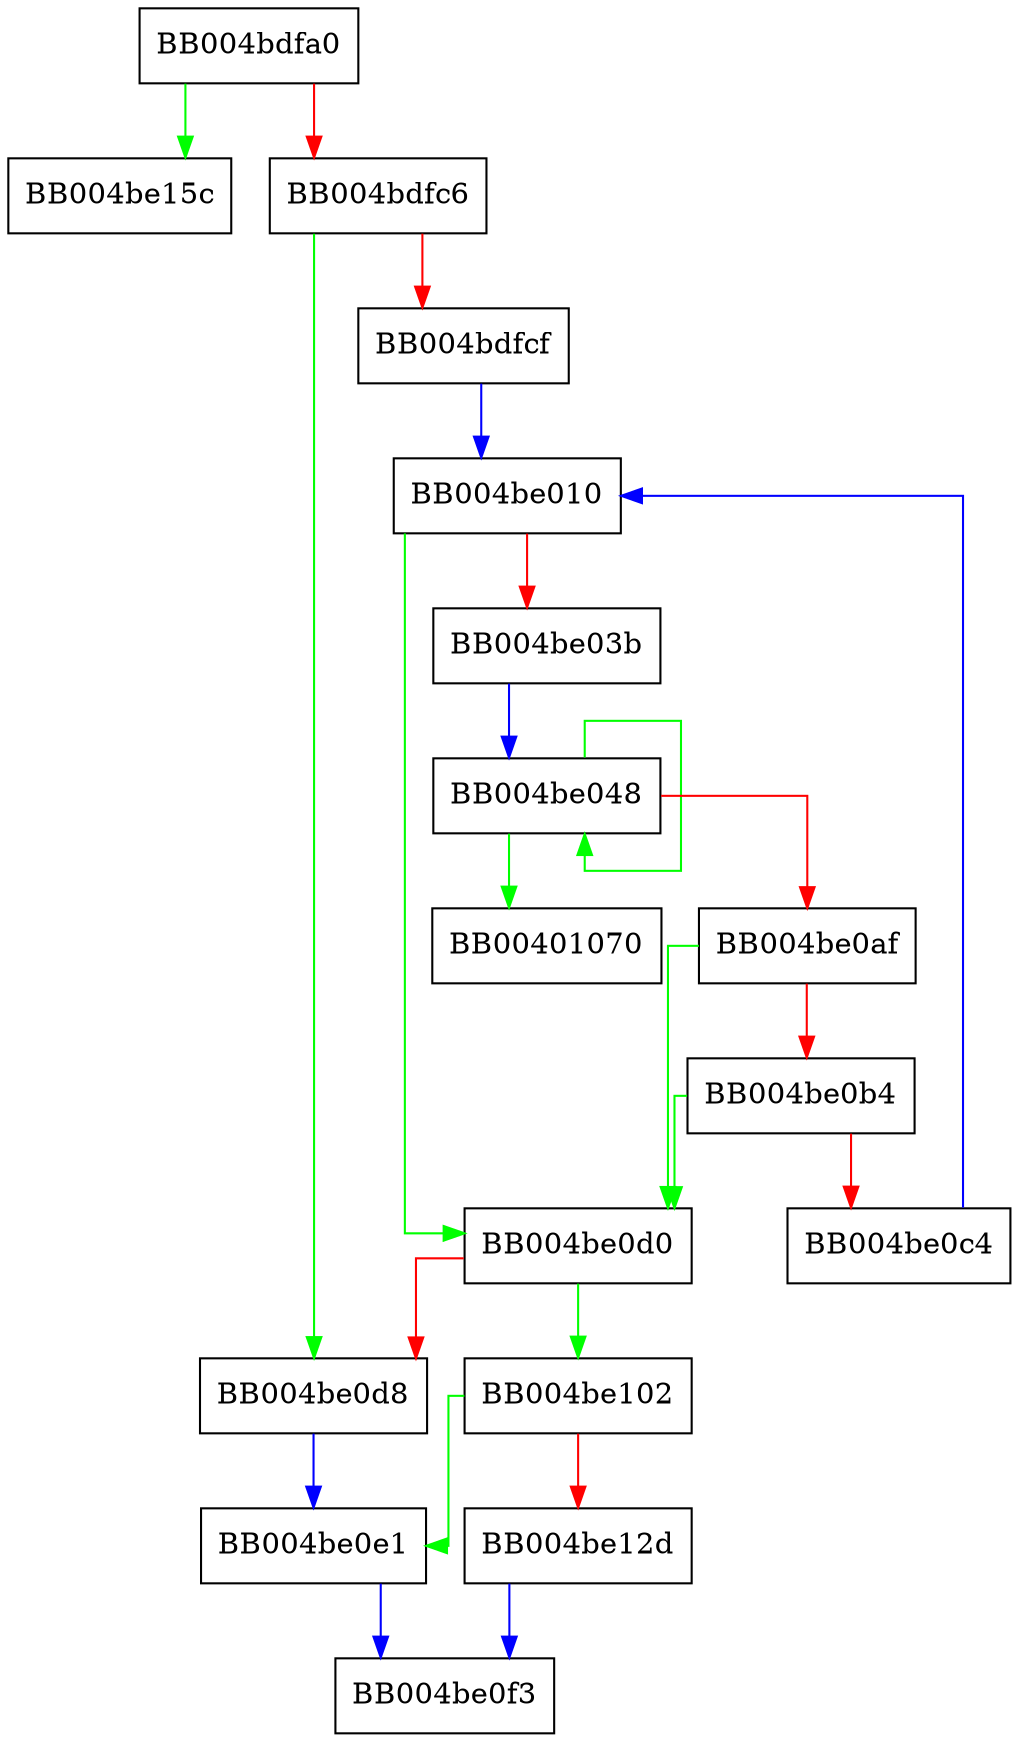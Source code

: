 digraph ossl_quic_sstream_append {
  node [shape="box"];
  graph [splines=ortho];
  BB004bdfa0 -> BB004be15c [color="green"];
  BB004bdfa0 -> BB004bdfc6 [color="red"];
  BB004bdfc6 -> BB004be0d8 [color="green"];
  BB004bdfc6 -> BB004bdfcf [color="red"];
  BB004bdfcf -> BB004be010 [color="blue"];
  BB004be010 -> BB004be0d0 [color="green"];
  BB004be010 -> BB004be03b [color="red"];
  BB004be03b -> BB004be048 [color="blue"];
  BB004be048 -> BB00401070 [color="green"];
  BB004be048 -> BB004be048 [color="green"];
  BB004be048 -> BB004be0af [color="red"];
  BB004be0af -> BB004be0d0 [color="green"];
  BB004be0af -> BB004be0b4 [color="red"];
  BB004be0b4 -> BB004be0d0 [color="green"];
  BB004be0b4 -> BB004be0c4 [color="red"];
  BB004be0c4 -> BB004be010 [color="blue"];
  BB004be0d0 -> BB004be102 [color="green"];
  BB004be0d0 -> BB004be0d8 [color="red"];
  BB004be0d8 -> BB004be0e1 [color="blue"];
  BB004be0e1 -> BB004be0f3 [color="blue"];
  BB004be102 -> BB004be0e1 [color="green"];
  BB004be102 -> BB004be12d [color="red"];
  BB004be12d -> BB004be0f3 [color="blue"];
}